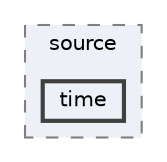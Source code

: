 digraph "build/zephyr/lib/libc/minimal/CMakeFiles/lib__libc__minimal.dir/source/time"
{
 // LATEX_PDF_SIZE
  bgcolor="transparent";
  edge [fontname=Helvetica,fontsize=10,labelfontname=Helvetica,labelfontsize=10];
  node [fontname=Helvetica,fontsize=10,shape=box,height=0.2,width=0.4];
  compound=true
  subgraph clusterdir_3c8d385826132e735df3496661c3eb17 {
    graph [ bgcolor="#edf0f7", pencolor="grey50", label="source", fontname=Helvetica,fontsize=10 style="filled,dashed", URL="dir_3c8d385826132e735df3496661c3eb17.html",tooltip=""]
  dir_3cbe42cfcaa0df95a98847888d3a75a1 [label="time", fillcolor="#edf0f7", color="grey25", style="filled,bold", URL="dir_3cbe42cfcaa0df95a98847888d3a75a1.html",tooltip=""];
  }
}
